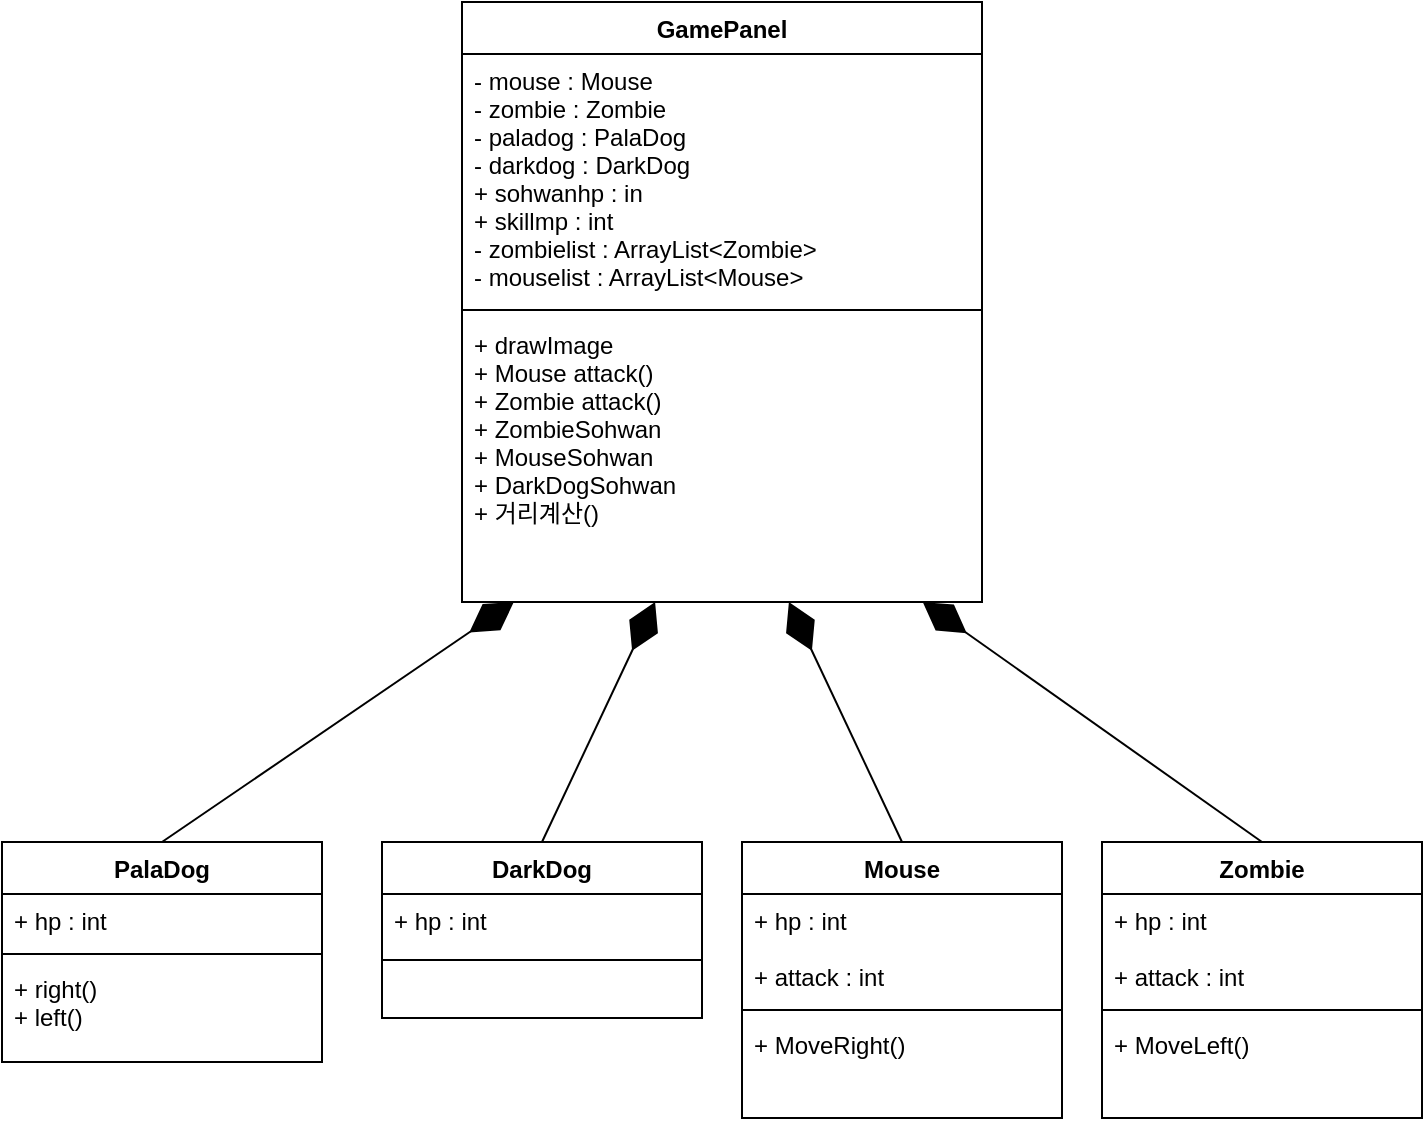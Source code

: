<mxfile version="14.0.1" type="github">
  <diagram name="Page-1" id="e7e014a7-5840-1c2e-5031-d8a46d1fe8dd">
    <mxGraphModel dx="1046" dy="494" grid="1" gridSize="10" guides="1" tooltips="1" connect="1" arrows="1" fold="1" page="1" pageScale="1" pageWidth="1169" pageHeight="826" background="#ffffff" math="0" shadow="0">
      <root>
        <mxCell id="0" />
        <mxCell id="1" parent="0" />
        <mxCell id="q4DwQ50LIF3Ok_dKfQ_P-41" value="GamePanel" style="swimlane;fontStyle=1;align=center;verticalAlign=top;childLayout=stackLayout;horizontal=1;startSize=26;horizontalStack=0;resizeParent=1;resizeParentMax=0;resizeLast=0;collapsible=1;marginBottom=0;" vertex="1" parent="1">
          <mxGeometry x="470" y="40" width="260" height="300" as="geometry">
            <mxRectangle x="240" y="130" width="100" height="26" as="alternateBounds" />
          </mxGeometry>
        </mxCell>
        <mxCell id="q4DwQ50LIF3Ok_dKfQ_P-42" value="- mouse : Mouse &#xa;- zombie : Zombie&#xa;- paladog : PalaDog&#xa;- darkdog : DarkDog&#xa;+ sohwanhp : in&#xa;+ skillmp : int&#xa;- zombielist : ArrayList&lt;Zombie&gt;&#xa;- mouselist : ArrayList&lt;Mouse&gt;&#xa;" style="text;strokeColor=none;fillColor=none;align=left;verticalAlign=top;spacingLeft=4;spacingRight=4;overflow=hidden;rotatable=0;points=[[0,0.5],[1,0.5]];portConstraint=eastwest;" vertex="1" parent="q4DwQ50LIF3Ok_dKfQ_P-41">
          <mxGeometry y="26" width="260" height="124" as="geometry" />
        </mxCell>
        <mxCell id="q4DwQ50LIF3Ok_dKfQ_P-43" value="" style="line;strokeWidth=1;fillColor=none;align=left;verticalAlign=middle;spacingTop=-1;spacingLeft=3;spacingRight=3;rotatable=0;labelPosition=right;points=[];portConstraint=eastwest;" vertex="1" parent="q4DwQ50LIF3Ok_dKfQ_P-41">
          <mxGeometry y="150" width="260" height="8" as="geometry" />
        </mxCell>
        <mxCell id="q4DwQ50LIF3Ok_dKfQ_P-44" value="+ drawImage&#xa;+ Mouse attack()&#xa;+ Zombie attack()&#xa;+ ZombieSohwan&#xa;+ MouseSohwan&#xa;+ DarkDogSohwan&#xa;+ 거리계산()" style="text;strokeColor=none;fillColor=none;align=left;verticalAlign=top;spacingLeft=4;spacingRight=4;overflow=hidden;rotatable=0;points=[[0,0.5],[1,0.5]];portConstraint=eastwest;" vertex="1" parent="q4DwQ50LIF3Ok_dKfQ_P-41">
          <mxGeometry y="158" width="260" height="142" as="geometry" />
        </mxCell>
        <mxCell id="q4DwQ50LIF3Ok_dKfQ_P-45" value="PalaDog" style="swimlane;fontStyle=1;align=center;verticalAlign=top;childLayout=stackLayout;horizontal=1;startSize=26;horizontalStack=0;resizeParent=1;resizeParentMax=0;resizeLast=0;collapsible=1;marginBottom=0;" vertex="1" parent="1">
          <mxGeometry x="240" y="460" width="160" height="110" as="geometry" />
        </mxCell>
        <mxCell id="q4DwQ50LIF3Ok_dKfQ_P-46" value="+ hp : int" style="text;strokeColor=none;fillColor=none;align=left;verticalAlign=top;spacingLeft=4;spacingRight=4;overflow=hidden;rotatable=0;points=[[0,0.5],[1,0.5]];portConstraint=eastwest;" vertex="1" parent="q4DwQ50LIF3Ok_dKfQ_P-45">
          <mxGeometry y="26" width="160" height="26" as="geometry" />
        </mxCell>
        <mxCell id="q4DwQ50LIF3Ok_dKfQ_P-47" value="" style="line;strokeWidth=1;fillColor=none;align=left;verticalAlign=middle;spacingTop=-1;spacingLeft=3;spacingRight=3;rotatable=0;labelPosition=right;points=[];portConstraint=eastwest;" vertex="1" parent="q4DwQ50LIF3Ok_dKfQ_P-45">
          <mxGeometry y="52" width="160" height="8" as="geometry" />
        </mxCell>
        <mxCell id="q4DwQ50LIF3Ok_dKfQ_P-48" value="+ right()&#xa;+ left()" style="text;strokeColor=none;fillColor=none;align=left;verticalAlign=top;spacingLeft=4;spacingRight=4;overflow=hidden;rotatable=0;points=[[0,0.5],[1,0.5]];portConstraint=eastwest;" vertex="1" parent="q4DwQ50LIF3Ok_dKfQ_P-45">
          <mxGeometry y="60" width="160" height="50" as="geometry" />
        </mxCell>
        <mxCell id="q4DwQ50LIF3Ok_dKfQ_P-49" value="DarkDog" style="swimlane;fontStyle=1;align=center;verticalAlign=top;childLayout=stackLayout;horizontal=1;startSize=26;horizontalStack=0;resizeParent=1;resizeParentMax=0;resizeLast=0;collapsible=1;marginBottom=0;" vertex="1" parent="1">
          <mxGeometry x="430" y="460" width="160" height="88" as="geometry" />
        </mxCell>
        <mxCell id="q4DwQ50LIF3Ok_dKfQ_P-50" value="+ hp : int" style="text;strokeColor=none;fillColor=none;align=left;verticalAlign=top;spacingLeft=4;spacingRight=4;overflow=hidden;rotatable=0;points=[[0,0.5],[1,0.5]];portConstraint=eastwest;" vertex="1" parent="q4DwQ50LIF3Ok_dKfQ_P-49">
          <mxGeometry y="26" width="160" height="4" as="geometry" />
        </mxCell>
        <mxCell id="q4DwQ50LIF3Ok_dKfQ_P-51" value="" style="line;strokeWidth=1;fillColor=none;align=left;verticalAlign=middle;spacingTop=-1;spacingLeft=3;spacingRight=3;rotatable=0;labelPosition=right;points=[];portConstraint=eastwest;" vertex="1" parent="q4DwQ50LIF3Ok_dKfQ_P-49">
          <mxGeometry y="30" width="160" height="58" as="geometry" />
        </mxCell>
        <mxCell id="q4DwQ50LIF3Ok_dKfQ_P-55" value="Mouse" style="swimlane;fontStyle=1;align=center;verticalAlign=top;childLayout=stackLayout;horizontal=1;startSize=26;horizontalStack=0;resizeParent=1;resizeParentMax=0;resizeLast=0;collapsible=1;marginBottom=0;" vertex="1" parent="1">
          <mxGeometry x="610" y="460" width="160" height="138" as="geometry" />
        </mxCell>
        <mxCell id="q4DwQ50LIF3Ok_dKfQ_P-56" value="+ hp : int&#xa;&#xa;+ attack : int" style="text;strokeColor=none;fillColor=none;align=left;verticalAlign=top;spacingLeft=4;spacingRight=4;overflow=hidden;rotatable=0;points=[[0,0.5],[1,0.5]];portConstraint=eastwest;" vertex="1" parent="q4DwQ50LIF3Ok_dKfQ_P-55">
          <mxGeometry y="26" width="160" height="54" as="geometry" />
        </mxCell>
        <mxCell id="q4DwQ50LIF3Ok_dKfQ_P-57" value="" style="line;strokeWidth=1;fillColor=none;align=left;verticalAlign=middle;spacingTop=-1;spacingLeft=3;spacingRight=3;rotatable=0;labelPosition=right;points=[];portConstraint=eastwest;" vertex="1" parent="q4DwQ50LIF3Ok_dKfQ_P-55">
          <mxGeometry y="80" width="160" height="8" as="geometry" />
        </mxCell>
        <mxCell id="q4DwQ50LIF3Ok_dKfQ_P-58" value="+ MoveRight()" style="text;strokeColor=none;fillColor=none;align=left;verticalAlign=top;spacingLeft=4;spacingRight=4;overflow=hidden;rotatable=0;points=[[0,0.5],[1,0.5]];portConstraint=eastwest;" vertex="1" parent="q4DwQ50LIF3Ok_dKfQ_P-55">
          <mxGeometry y="88" width="160" height="50" as="geometry" />
        </mxCell>
        <mxCell id="q4DwQ50LIF3Ok_dKfQ_P-59" value="Zombie" style="swimlane;fontStyle=1;align=center;verticalAlign=top;childLayout=stackLayout;horizontal=1;startSize=26;horizontalStack=0;resizeParent=1;resizeParentMax=0;resizeLast=0;collapsible=1;marginBottom=0;" vertex="1" parent="1">
          <mxGeometry x="790" y="460" width="160" height="138" as="geometry" />
        </mxCell>
        <mxCell id="q4DwQ50LIF3Ok_dKfQ_P-60" value="+ hp : int&#xa;&#xa;+ attack : int" style="text;strokeColor=none;fillColor=none;align=left;verticalAlign=top;spacingLeft=4;spacingRight=4;overflow=hidden;rotatable=0;points=[[0,0.5],[1,0.5]];portConstraint=eastwest;" vertex="1" parent="q4DwQ50LIF3Ok_dKfQ_P-59">
          <mxGeometry y="26" width="160" height="54" as="geometry" />
        </mxCell>
        <mxCell id="q4DwQ50LIF3Ok_dKfQ_P-61" value="" style="line;strokeWidth=1;fillColor=none;align=left;verticalAlign=middle;spacingTop=-1;spacingLeft=3;spacingRight=3;rotatable=0;labelPosition=right;points=[];portConstraint=eastwest;" vertex="1" parent="q4DwQ50LIF3Ok_dKfQ_P-59">
          <mxGeometry y="80" width="160" height="8" as="geometry" />
        </mxCell>
        <mxCell id="q4DwQ50LIF3Ok_dKfQ_P-62" value="+ MoveLeft()" style="text;strokeColor=none;fillColor=none;align=left;verticalAlign=top;spacingLeft=4;spacingRight=4;overflow=hidden;rotatable=0;points=[[0,0.5],[1,0.5]];portConstraint=eastwest;" vertex="1" parent="q4DwQ50LIF3Ok_dKfQ_P-59">
          <mxGeometry y="88" width="160" height="50" as="geometry" />
        </mxCell>
        <mxCell id="q4DwQ50LIF3Ok_dKfQ_P-65" value="" style="endArrow=diamondThin;endFill=1;endSize=24;html=1;fontColor=#67AB9F;exitX=0.5;exitY=0;exitDx=0;exitDy=0;" edge="1" parent="1" source="q4DwQ50LIF3Ok_dKfQ_P-45" target="q4DwQ50LIF3Ok_dKfQ_P-44">
          <mxGeometry width="160" relative="1" as="geometry">
            <mxPoint x="400" y="290" as="sourcePoint" />
            <mxPoint x="560" y="290" as="targetPoint" />
          </mxGeometry>
        </mxCell>
        <mxCell id="q4DwQ50LIF3Ok_dKfQ_P-66" value="" style="endArrow=diamondThin;endFill=1;endSize=24;html=1;fontColor=#67AB9F;exitX=0.5;exitY=0;exitDx=0;exitDy=0;" edge="1" parent="1" source="q4DwQ50LIF3Ok_dKfQ_P-49" target="q4DwQ50LIF3Ok_dKfQ_P-44">
          <mxGeometry width="160" relative="1" as="geometry">
            <mxPoint x="410" y="460" as="sourcePoint" />
            <mxPoint x="563.12" y="370.71" as="targetPoint" />
          </mxGeometry>
        </mxCell>
        <mxCell id="q4DwQ50LIF3Ok_dKfQ_P-67" value="" style="endArrow=diamondThin;endFill=1;endSize=24;html=1;fontColor=#67AB9F;exitX=0.5;exitY=0;exitDx=0;exitDy=0;" edge="1" parent="1" source="q4DwQ50LIF3Ok_dKfQ_P-55" target="q4DwQ50LIF3Ok_dKfQ_P-44">
          <mxGeometry width="160" relative="1" as="geometry">
            <mxPoint x="576.88" y="469.29" as="sourcePoint" />
            <mxPoint x="730.0" y="380.0" as="targetPoint" />
          </mxGeometry>
        </mxCell>
        <mxCell id="q4DwQ50LIF3Ok_dKfQ_P-68" value="" style="endArrow=diamondThin;endFill=1;endSize=24;html=1;fontColor=#67AB9F;exitX=0.5;exitY=0;exitDx=0;exitDy=0;" edge="1" parent="1" source="q4DwQ50LIF3Ok_dKfQ_P-59" target="q4DwQ50LIF3Ok_dKfQ_P-44">
          <mxGeometry width="160" relative="1" as="geometry">
            <mxPoint x="780" y="457.29" as="sourcePoint" />
            <mxPoint x="731" y="370" as="targetPoint" />
          </mxGeometry>
        </mxCell>
      </root>
    </mxGraphModel>
  </diagram>
</mxfile>
